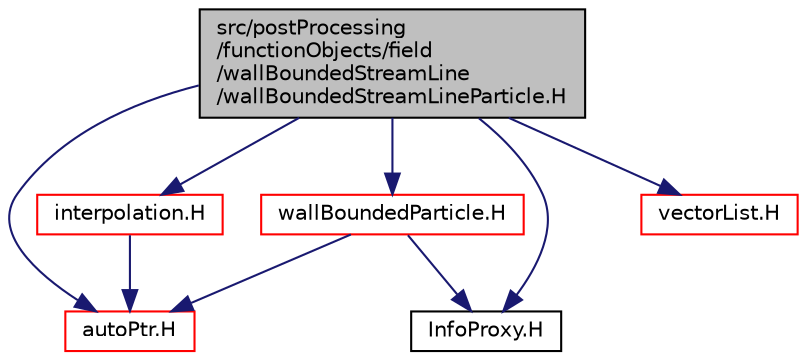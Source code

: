 digraph "src/postProcessing/functionObjects/field/wallBoundedStreamLine/wallBoundedStreamLineParticle.H"
{
  bgcolor="transparent";
  edge [fontname="Helvetica",fontsize="10",labelfontname="Helvetica",labelfontsize="10"];
  node [fontname="Helvetica",fontsize="10",shape=record];
  Node1 [label="src/postProcessing\l/functionObjects/field\l/wallBoundedStreamLine\l/wallBoundedStreamLineParticle.H",height=0.2,width=0.4,color="black", fillcolor="grey75", style="filled", fontcolor="black"];
  Node1 -> Node2 [color="midnightblue",fontsize="10",style="solid",fontname="Helvetica"];
  Node2 [label="wallBoundedParticle.H",height=0.2,width=0.4,color="red",URL="$a09285.html"];
  Node2 -> Node3 [color="midnightblue",fontsize="10",style="solid",fontname="Helvetica"];
  Node3 [label="autoPtr.H",height=0.2,width=0.4,color="red",URL="$a08470.html"];
  Node2 -> Node4 [color="midnightblue",fontsize="10",style="solid",fontname="Helvetica"];
  Node4 [label="InfoProxy.H",height=0.2,width=0.4,color="black",URL="$a07805.html"];
  Node1 -> Node3 [color="midnightblue",fontsize="10",style="solid",fontname="Helvetica"];
  Node1 -> Node5 [color="midnightblue",fontsize="10",style="solid",fontname="Helvetica"];
  Node5 [label="interpolation.H",height=0.2,width=0.4,color="red",URL="$a05981.html"];
  Node5 -> Node3 [color="midnightblue",fontsize="10",style="solid",fontname="Helvetica"];
  Node1 -> Node6 [color="midnightblue",fontsize="10",style="solid",fontname="Helvetica"];
  Node6 [label="vectorList.H",height=0.2,width=0.4,color="red",URL="$a09064.html"];
  Node1 -> Node4 [color="midnightblue",fontsize="10",style="solid",fontname="Helvetica"];
}
